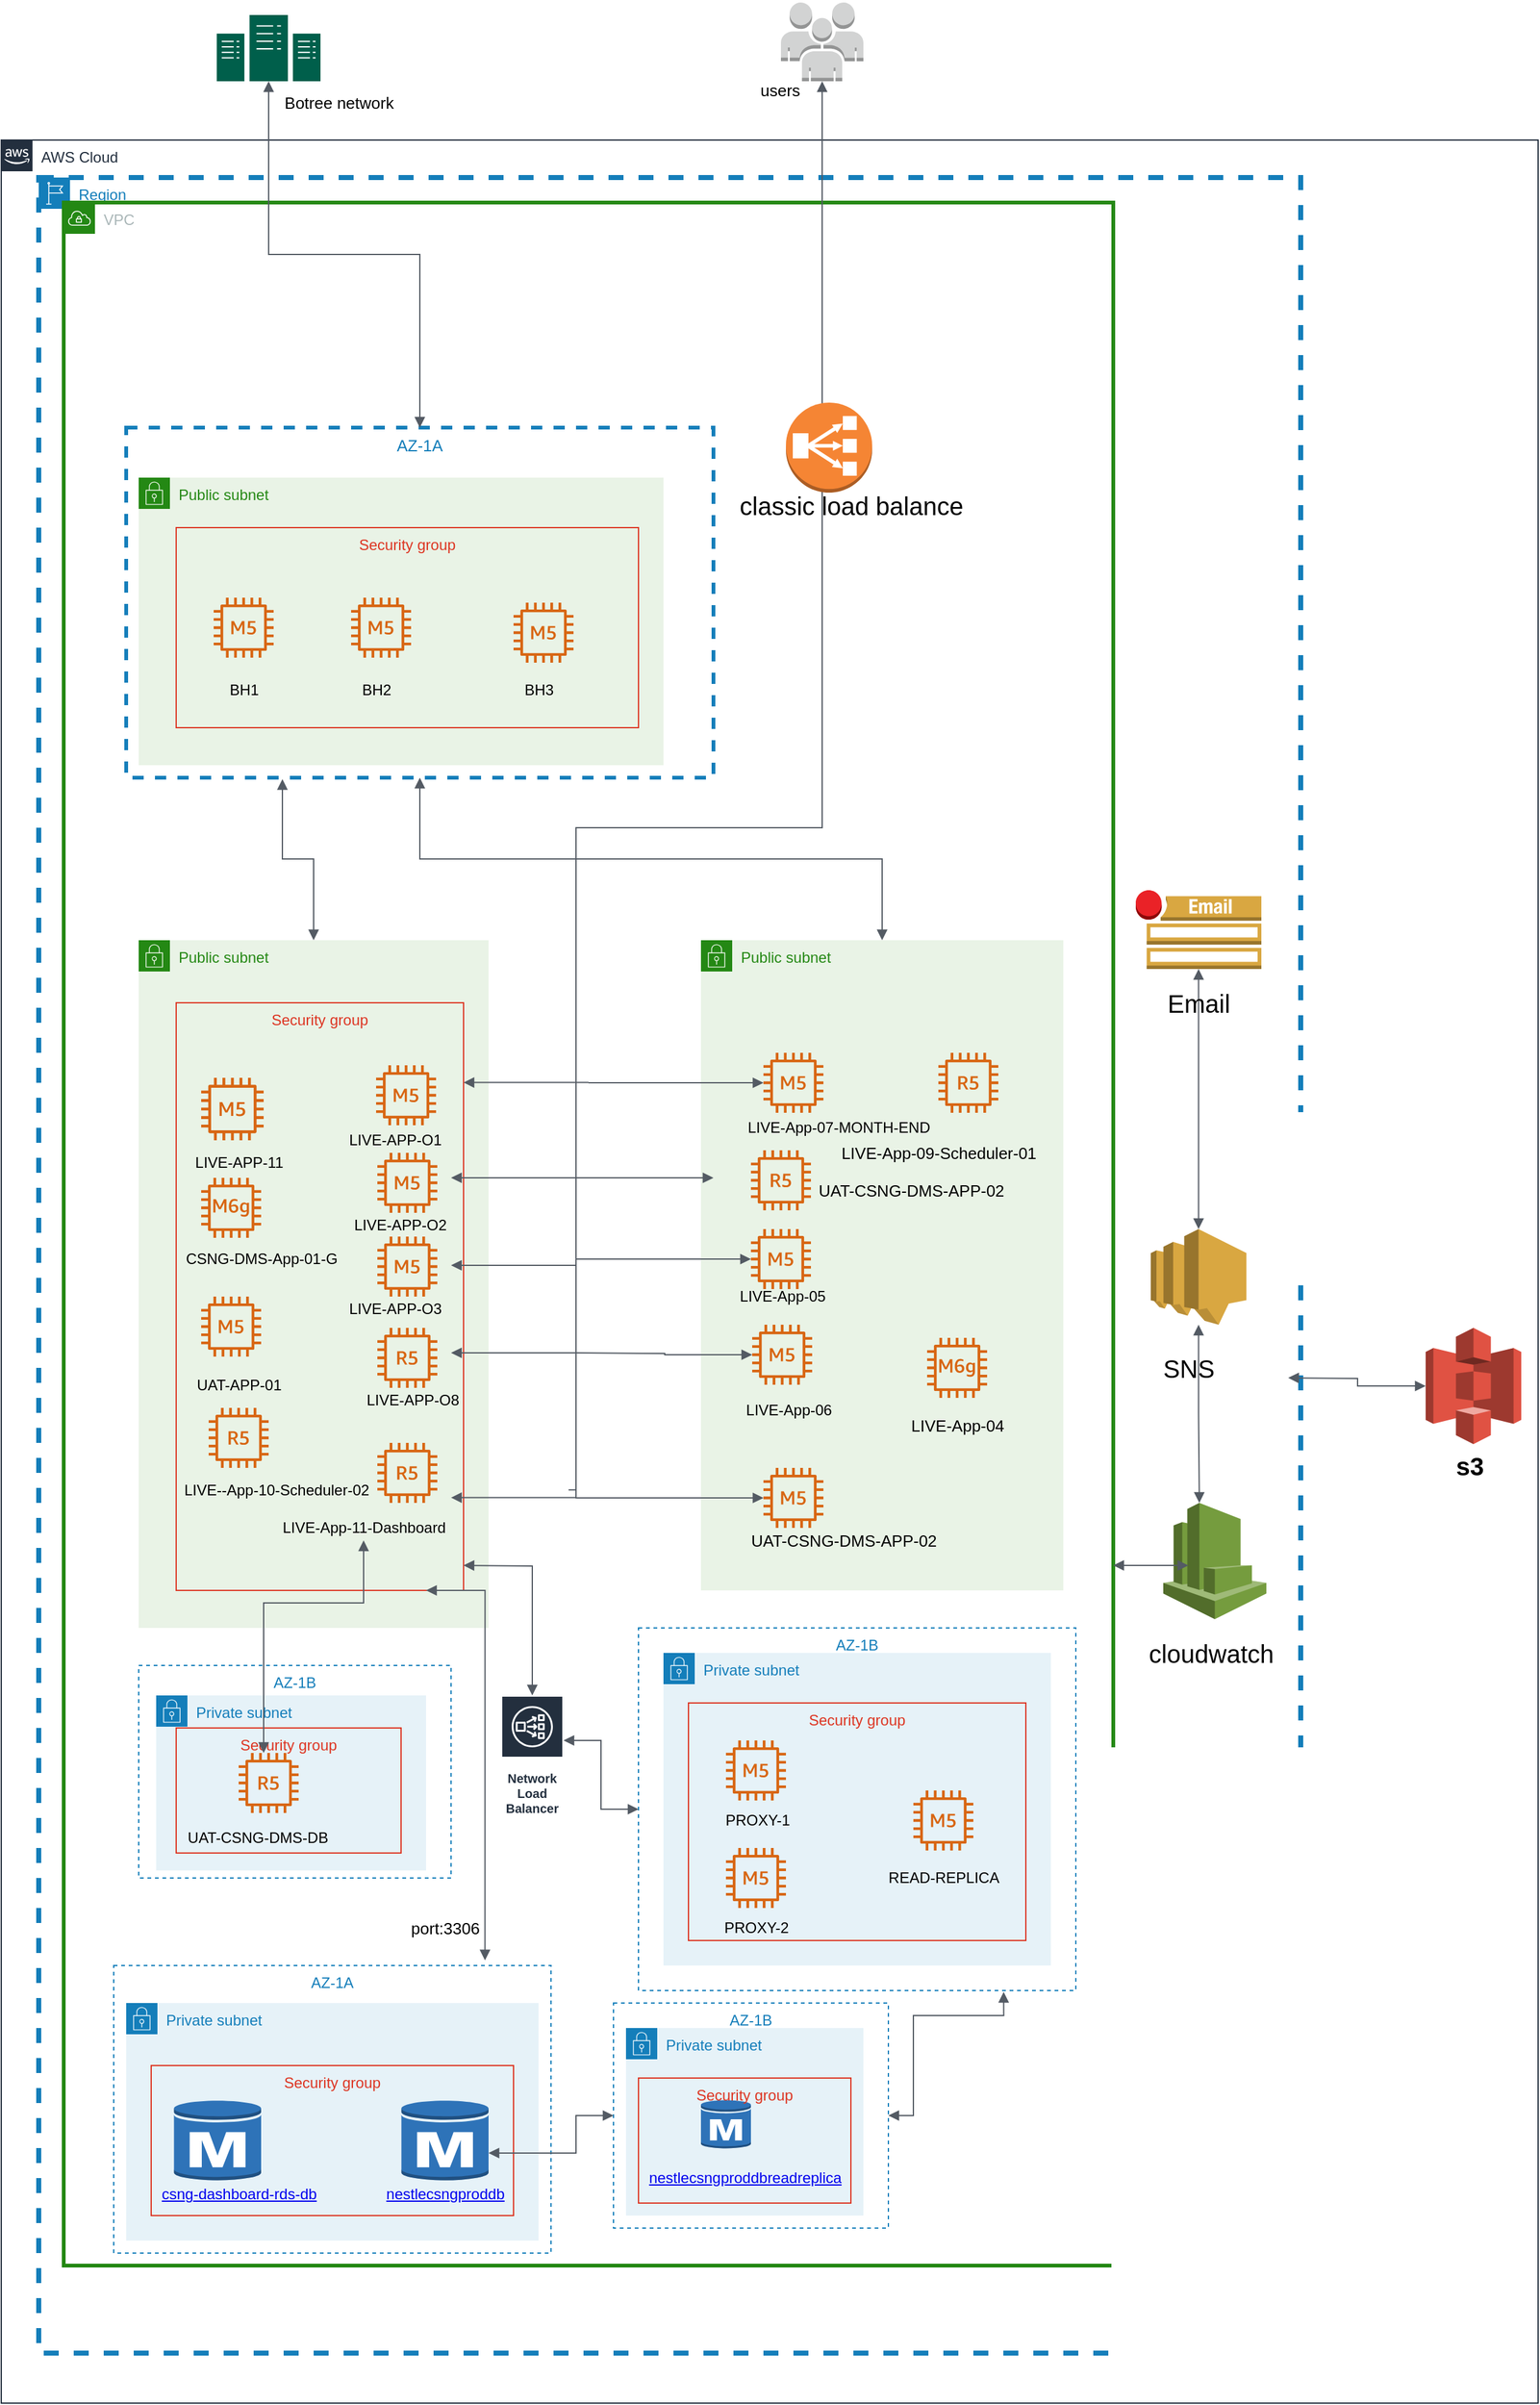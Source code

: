 <mxfile version="13.9.9" type="device"><diagram id="uND3n0JbfYk_nQdqDS2R" name="Page-1"><mxGraphModel dx="4096" dy="3468" grid="1" gridSize="10" guides="1" tooltips="1" connect="1" arrows="1" fold="1" page="1" pageScale="1" pageWidth="850" pageHeight="1100" math="0" shadow="0"><root><mxCell id="0"/><mxCell id="1" parent="0"/><mxCell id="AcytjInfTmPCzd0XIlV4-2" value="AWS Cloud" style="points=[[0,0],[0.25,0],[0.5,0],[0.75,0],[1,0],[1,0.25],[1,0.5],[1,0.75],[1,1],[0.75,1],[0.5,1],[0.25,1],[0,1],[0,0.75],[0,0.5],[0,0.25]];outlineConnect=0;gradientColor=none;html=1;whiteSpace=wrap;fontSize=12;fontStyle=0;shape=mxgraph.aws4.group;grIcon=mxgraph.aws4.group_aws_cloud_alt;strokeColor=#232F3E;fillColor=none;verticalAlign=top;align=left;spacingLeft=30;fontColor=#232F3E;dashed=0;" vertex="1" parent="1"><mxGeometry x="40" y="50" width="1230" height="1810" as="geometry"/></mxCell><mxCell id="AcytjInfTmPCzd0XIlV4-3" value="Region" style="points=[[0,0],[0.25,0],[0.5,0],[0.75,0],[1,0],[1,0.25],[1,0.5],[1,0.75],[1,1],[0.75,1],[0.5,1],[0.25,1],[0,1],[0,0.75],[0,0.5],[0,0.25]];outlineConnect=0;gradientColor=none;html=1;whiteSpace=wrap;fontSize=12;fontStyle=0;shape=mxgraph.aws4.group;grIcon=mxgraph.aws4.group_region;strokeColor=#147EBA;fillColor=none;verticalAlign=top;align=left;spacingLeft=30;fontColor=#147EBA;dashed=1;strokeWidth=4;" vertex="1" parent="1"><mxGeometry x="70" y="80" width="1010" height="1740" as="geometry"/></mxCell><mxCell id="AcytjInfTmPCzd0XIlV4-4" value="VPC" style="points=[[0,0],[0.25,0],[0.5,0],[0.75,0],[1,0],[1,0.25],[1,0.5],[1,0.75],[1,1],[0.75,1],[0.5,1],[0.25,1],[0,1],[0,0.75],[0,0.5],[0,0.25]];outlineConnect=0;gradientColor=none;html=1;whiteSpace=wrap;fontSize=12;fontStyle=0;shape=mxgraph.aws4.group;grIcon=mxgraph.aws4.group_vpc;strokeColor=#248814;fillColor=none;verticalAlign=top;align=left;spacingLeft=30;fontColor=#AAB7B8;dashed=0;strokeWidth=3;" vertex="1" parent="1"><mxGeometry x="90" y="100" width="840" height="1650" as="geometry"/></mxCell><mxCell id="AcytjInfTmPCzd0XIlV4-8" value="Public subnet" style="points=[[0,0],[0.25,0],[0.5,0],[0.75,0],[1,0],[1,0.25],[1,0.5],[1,0.75],[1,1],[0.75,1],[0.5,1],[0.25,1],[0,1],[0,0.75],[0,0.5],[0,0.25]];outlineConnect=0;gradientColor=none;html=1;whiteSpace=wrap;fontSize=12;fontStyle=0;shape=mxgraph.aws4.group;grIcon=mxgraph.aws4.group_security_group;grStroke=0;strokeColor=#248814;fillColor=#E9F3E6;verticalAlign=top;align=left;spacingLeft=30;fontColor=#248814;dashed=0;" vertex="1" parent="1"><mxGeometry x="150" y="690" width="280" height="550" as="geometry"/></mxCell><mxCell id="AcytjInfTmPCzd0XIlV4-9" value="Public subnet" style="points=[[0,0],[0.25,0],[0.5,0],[0.75,0],[1,0],[1,0.25],[1,0.5],[1,0.75],[1,1],[0.75,1],[0.5,1],[0.25,1],[0,1],[0,0.75],[0,0.5],[0,0.25]];outlineConnect=0;gradientColor=none;html=1;whiteSpace=wrap;fontSize=12;fontStyle=0;shape=mxgraph.aws4.group;grIcon=mxgraph.aws4.group_security_group;grStroke=0;strokeColor=#248814;fillColor=#E9F3E6;verticalAlign=top;align=left;spacingLeft=30;fontColor=#248814;dashed=0;" vertex="1" parent="1"><mxGeometry x="600" y="690" width="290" height="520" as="geometry"/></mxCell><mxCell id="AcytjInfTmPCzd0XIlV4-10" value="Security group" style="fillColor=none;strokeColor=#DD3522;verticalAlign=top;fontStyle=0;fontColor=#DD3522;" vertex="1" parent="1"><mxGeometry x="180" y="740" width="230" height="470" as="geometry"/></mxCell><mxCell id="AcytjInfTmPCzd0XIlV4-16" value="" style="outlineConnect=0;fontColor=#232F3E;gradientColor=none;fillColor=#D86613;strokeColor=none;dashed=0;verticalLabelPosition=bottom;verticalAlign=top;align=center;html=1;fontSize=12;fontStyle=0;aspect=fixed;pointerEvents=1;shape=mxgraph.aws4.m5_instance;" vertex="1" parent="1"><mxGeometry x="200" y="800" width="50" height="50" as="geometry"/></mxCell><mxCell id="AcytjInfTmPCzd0XIlV4-17" value="" style="outlineConnect=0;fontColor=#232F3E;gradientColor=none;fillColor=#D86613;strokeColor=none;dashed=0;verticalLabelPosition=bottom;verticalAlign=top;align=center;html=1;fontSize=12;fontStyle=0;aspect=fixed;pointerEvents=1;shape=mxgraph.aws4.m5_instance;" vertex="1" parent="1"><mxGeometry x="340" y="790" width="48" height="48" as="geometry"/></mxCell><mxCell id="AcytjInfTmPCzd0XIlV4-19" value="" style="outlineConnect=0;fontColor=#232F3E;gradientColor=none;fillColor=#D86613;strokeColor=none;dashed=0;verticalLabelPosition=bottom;verticalAlign=top;align=center;html=1;fontSize=12;fontStyle=0;aspect=fixed;pointerEvents=1;shape=mxgraph.aws4.m5_instance;" vertex="1" parent="1"><mxGeometry x="200" y="975" width="48" height="48" as="geometry"/></mxCell><mxCell id="AcytjInfTmPCzd0XIlV4-20" value="" style="outlineConnect=0;fontColor=#232F3E;gradientColor=none;fillColor=#D86613;strokeColor=none;dashed=0;verticalLabelPosition=bottom;verticalAlign=top;align=center;html=1;fontSize=12;fontStyle=0;aspect=fixed;pointerEvents=1;shape=mxgraph.aws4.m5_instance;" vertex="1" parent="1"><mxGeometry x="341" y="927" width="48" height="48" as="geometry"/></mxCell><mxCell id="AcytjInfTmPCzd0XIlV4-21" value="" style="outlineConnect=0;fontColor=#232F3E;gradientColor=none;fillColor=#D86613;strokeColor=none;dashed=0;verticalLabelPosition=bottom;verticalAlign=top;align=center;html=1;fontSize=12;fontStyle=0;aspect=fixed;pointerEvents=1;shape=mxgraph.aws4.m5_instance;" vertex="1" parent="1"><mxGeometry x="650" y="780" width="48" height="48" as="geometry"/></mxCell><mxCell id="AcytjInfTmPCzd0XIlV4-22" value="" style="outlineConnect=0;fontColor=#232F3E;gradientColor=none;fillColor=#D86613;strokeColor=none;dashed=0;verticalLabelPosition=bottom;verticalAlign=top;align=center;html=1;fontSize=12;fontStyle=0;aspect=fixed;pointerEvents=1;shape=mxgraph.aws4.m5_instance;" vertex="1" parent="1"><mxGeometry x="640" y="921" width="48" height="48" as="geometry"/></mxCell><mxCell id="AcytjInfTmPCzd0XIlV4-23" value="" style="outlineConnect=0;fontColor=#232F3E;gradientColor=none;fillColor=#D86613;strokeColor=none;dashed=0;verticalLabelPosition=bottom;verticalAlign=top;align=center;html=1;fontSize=12;fontStyle=0;aspect=fixed;pointerEvents=1;shape=mxgraph.aws4.m5_instance;" vertex="1" parent="1"><mxGeometry x="641" y="997.5" width="48" height="48" as="geometry"/></mxCell><mxCell id="AcytjInfTmPCzd0XIlV4-24" value="" style="outlineConnect=0;fontColor=#232F3E;gradientColor=none;fillColor=#D86613;strokeColor=none;dashed=0;verticalLabelPosition=bottom;verticalAlign=top;align=center;html=1;fontSize=12;fontStyle=0;aspect=fixed;pointerEvents=1;shape=mxgraph.aws4.m5_instance;" vertex="1" parent="1"><mxGeometry x="650" y="1112" width="48" height="48" as="geometry"/></mxCell><mxCell id="AcytjInfTmPCzd0XIlV4-25" value="" style="outlineConnect=0;fontColor=#232F3E;gradientColor=none;fillColor=#D86613;strokeColor=none;dashed=0;verticalLabelPosition=bottom;verticalAlign=top;align=center;html=1;fontSize=12;fontStyle=0;aspect=fixed;pointerEvents=1;shape=mxgraph.aws4.r5_instance;" vertex="1" parent="1"><mxGeometry x="341" y="1000" width="48" height="48" as="geometry"/></mxCell><mxCell id="AcytjInfTmPCzd0XIlV4-26" value="" style="outlineConnect=0;fontColor=#232F3E;gradientColor=none;fillColor=#D86613;strokeColor=none;dashed=0;verticalLabelPosition=bottom;verticalAlign=top;align=center;html=1;fontSize=12;fontStyle=0;aspect=fixed;pointerEvents=1;shape=mxgraph.aws4.r5_instance;" vertex="1" parent="1"><mxGeometry x="341" y="1092" width="48" height="48" as="geometry"/></mxCell><mxCell id="AcytjInfTmPCzd0XIlV4-27" value="" style="outlineConnect=0;fontColor=#232F3E;gradientColor=none;fillColor=#D86613;strokeColor=none;dashed=0;verticalLabelPosition=bottom;verticalAlign=top;align=center;html=1;fontSize=12;fontStyle=0;aspect=fixed;pointerEvents=1;shape=mxgraph.aws4.r5_instance;" vertex="1" parent="1"><mxGeometry x="206" y="1064" width="48" height="48" as="geometry"/></mxCell><mxCell id="AcytjInfTmPCzd0XIlV4-28" value="" style="outlineConnect=0;fontColor=#232F3E;gradientColor=none;fillColor=#D86613;strokeColor=none;dashed=0;verticalLabelPosition=bottom;verticalAlign=top;align=center;html=1;fontSize=12;fontStyle=0;aspect=fixed;pointerEvents=1;shape=mxgraph.aws4.m6g_instance;" vertex="1" parent="1"><mxGeometry x="200" y="880" width="48" height="48" as="geometry"/></mxCell><mxCell id="AcytjInfTmPCzd0XIlV4-29" value="" style="outlineConnect=0;fontColor=#232F3E;gradientColor=none;fillColor=#D86613;strokeColor=none;dashed=0;verticalLabelPosition=bottom;verticalAlign=top;align=center;html=1;fontSize=12;fontStyle=0;aspect=fixed;pointerEvents=1;shape=mxgraph.aws4.m6g_instance;" vertex="1" parent="1"><mxGeometry x="781" y="1008" width="48" height="48" as="geometry"/></mxCell><mxCell id="AcytjInfTmPCzd0XIlV4-31" value="" style="outlineConnect=0;fontColor=#232F3E;gradientColor=none;fillColor=#D86613;strokeColor=none;dashed=0;verticalLabelPosition=bottom;verticalAlign=top;align=center;html=1;fontSize=12;fontStyle=0;aspect=fixed;pointerEvents=1;shape=mxgraph.aws4.r5_instance;" vertex="1" parent="1"><mxGeometry x="790" y="780" width="48" height="48" as="geometry"/></mxCell><mxCell id="AcytjInfTmPCzd0XIlV4-32" value="" style="outlineConnect=0;fontColor=#232F3E;gradientColor=none;fillColor=#D86613;strokeColor=none;dashed=0;verticalLabelPosition=bottom;verticalAlign=top;align=center;html=1;fontSize=12;fontStyle=0;aspect=fixed;pointerEvents=1;shape=mxgraph.aws4.r5_instance;" vertex="1" parent="1"><mxGeometry x="640" y="858" width="48" height="48" as="geometry"/></mxCell><mxCell id="AcytjInfTmPCzd0XIlV4-35" value="Public subnet" style="points=[[0,0],[0.25,0],[0.5,0],[0.75,0],[1,0],[1,0.25],[1,0.5],[1,0.75],[1,1],[0.75,1],[0.5,1],[0.25,1],[0,1],[0,0.75],[0,0.5],[0,0.25]];outlineConnect=0;gradientColor=none;html=1;whiteSpace=wrap;fontSize=12;fontStyle=0;shape=mxgraph.aws4.group;grIcon=mxgraph.aws4.group_security_group;grStroke=0;strokeColor=#248814;fillColor=#E9F3E6;verticalAlign=top;align=left;spacingLeft=30;fontColor=#248814;dashed=0;" vertex="1" parent="1"><mxGeometry x="150" y="320" width="420" height="230" as="geometry"/></mxCell><mxCell id="AcytjInfTmPCzd0XIlV4-36" value="Security group" style="fillColor=none;strokeColor=#DD3522;verticalAlign=top;fontStyle=0;fontColor=#DD3522;" vertex="1" parent="1"><mxGeometry x="180" y="360" width="370" height="160" as="geometry"/></mxCell><mxCell id="AcytjInfTmPCzd0XIlV4-37" value="" style="outlineConnect=0;fontColor=#232F3E;gradientColor=none;fillColor=#D86613;strokeColor=none;dashed=0;verticalLabelPosition=bottom;verticalAlign=top;align=center;html=1;fontSize=12;fontStyle=0;aspect=fixed;pointerEvents=1;shape=mxgraph.aws4.m5_instance;" vertex="1" parent="1"><mxGeometry x="210" y="416" width="48" height="48" as="geometry"/></mxCell><mxCell id="AcytjInfTmPCzd0XIlV4-38" value="" style="outlineConnect=0;fontColor=#232F3E;gradientColor=none;fillColor=#D86613;strokeColor=none;dashed=0;verticalLabelPosition=bottom;verticalAlign=top;align=center;html=1;fontSize=12;fontStyle=0;aspect=fixed;pointerEvents=1;shape=mxgraph.aws4.m5_instance;" vertex="1" parent="1"><mxGeometry x="320" y="416" width="48" height="48" as="geometry"/></mxCell><mxCell id="AcytjInfTmPCzd0XIlV4-39" value="" style="outlineConnect=0;fontColor=#232F3E;gradientColor=none;fillColor=#D86613;strokeColor=none;dashed=0;verticalLabelPosition=bottom;verticalAlign=top;align=center;html=1;fontSize=12;fontStyle=0;aspect=fixed;pointerEvents=1;shape=mxgraph.aws4.m5_instance;" vertex="1" parent="1"><mxGeometry x="450" y="420" width="48" height="48" as="geometry"/></mxCell><mxCell id="AcytjInfTmPCzd0XIlV4-40" value="BH1" style="text;html=1;align=center;verticalAlign=middle;resizable=0;points=[];autosize=1;" vertex="1" parent="1"><mxGeometry x="214" y="480" width="40" height="20" as="geometry"/></mxCell><mxCell id="AcytjInfTmPCzd0XIlV4-41" value="BH2" style="text;html=1;align=center;verticalAlign=middle;resizable=0;points=[];autosize=1;" vertex="1" parent="1"><mxGeometry x="320" y="480" width="40" height="20" as="geometry"/></mxCell><mxCell id="AcytjInfTmPCzd0XIlV4-42" value="BH3" style="text;html=1;align=center;verticalAlign=middle;resizable=0;points=[];autosize=1;" vertex="1" parent="1"><mxGeometry x="450" y="480" width="40" height="20" as="geometry"/></mxCell><mxCell id="AcytjInfTmPCzd0XIlV4-43" value="LIVE-APP-O1" style="text;html=1;align=center;verticalAlign=middle;resizable=0;points=[];autosize=1;" vertex="1" parent="1"><mxGeometry x="310" y="840" width="90" height="20" as="geometry"/></mxCell><mxCell id="AcytjInfTmPCzd0XIlV4-44" value="LIVE-APP-O2" style="text;html=1;align=center;verticalAlign=middle;resizable=0;points=[];autosize=1;" vertex="1" parent="1"><mxGeometry x="314" y="908" width="90" height="20" as="geometry"/></mxCell><mxCell id="AcytjInfTmPCzd0XIlV4-46" value="LIVE-APP-O8" style="text;html=1;align=center;verticalAlign=middle;resizable=0;points=[];autosize=1;" vertex="1" parent="1"><mxGeometry x="324" y="1048" width="90" height="20" as="geometry"/></mxCell><mxCell id="AcytjInfTmPCzd0XIlV4-47" value="LIVE-APP-O3" style="text;html=1;align=center;verticalAlign=middle;resizable=0;points=[];autosize=1;" vertex="1" parent="1"><mxGeometry x="310" y="975" width="90" height="20" as="geometry"/></mxCell><mxCell id="AcytjInfTmPCzd0XIlV4-49" value="Private subnet" style="points=[[0,0],[0.25,0],[0.5,0],[0.75,0],[1,0],[1,0.25],[1,0.5],[1,0.75],[1,1],[0.75,1],[0.5,1],[0.25,1],[0,1],[0,0.75],[0,0.5],[0,0.25]];outlineConnect=0;gradientColor=none;html=1;whiteSpace=wrap;fontSize=12;fontStyle=0;shape=mxgraph.aws4.group;grIcon=mxgraph.aws4.group_security_group;grStroke=0;strokeColor=#147EBA;fillColor=#E6F2F8;verticalAlign=top;align=left;spacingLeft=30;fontColor=#147EBA;dashed=0;" vertex="1" parent="1"><mxGeometry x="570" y="1260" width="310" height="250" as="geometry"/></mxCell><mxCell id="AcytjInfTmPCzd0XIlV4-51" value="Security group" style="fillColor=none;strokeColor=#DD3522;verticalAlign=top;fontStyle=0;fontColor=#DD3522;" vertex="1" parent="1"><mxGeometry x="590" y="1300" width="270" height="190" as="geometry"/></mxCell><mxCell id="AcytjInfTmPCzd0XIlV4-52" value="" style="outlineConnect=0;fontColor=#232F3E;gradientColor=none;fillColor=#D86613;strokeColor=none;dashed=0;verticalLabelPosition=bottom;verticalAlign=top;align=center;html=1;fontSize=12;fontStyle=0;aspect=fixed;pointerEvents=1;shape=mxgraph.aws4.m5_instance;" vertex="1" parent="1"><mxGeometry x="620" y="1416" width="48" height="48" as="geometry"/></mxCell><mxCell id="AcytjInfTmPCzd0XIlV4-53" value="" style="outlineConnect=0;fontColor=#232F3E;gradientColor=none;fillColor=#D86613;strokeColor=none;dashed=0;verticalLabelPosition=bottom;verticalAlign=top;align=center;html=1;fontSize=12;fontStyle=0;aspect=fixed;pointerEvents=1;shape=mxgraph.aws4.m5_instance;" vertex="1" parent="1"><mxGeometry x="770" y="1370" width="48" height="48" as="geometry"/></mxCell><mxCell id="AcytjInfTmPCzd0XIlV4-54" value="" style="outlineConnect=0;fontColor=#232F3E;gradientColor=none;fillColor=#D86613;strokeColor=none;dashed=0;verticalLabelPosition=bottom;verticalAlign=top;align=center;html=1;fontSize=12;fontStyle=0;aspect=fixed;pointerEvents=1;shape=mxgraph.aws4.m5_instance;" vertex="1" parent="1"><mxGeometry x="620" y="1330" width="48" height="48" as="geometry"/></mxCell><mxCell id="AcytjInfTmPCzd0XIlV4-55" value="PROXY-1" style="text;html=1;align=center;verticalAlign=middle;resizable=0;points=[];autosize=1;" vertex="1" parent="1"><mxGeometry x="610" y="1384" width="70" height="20" as="geometry"/></mxCell><mxCell id="AcytjInfTmPCzd0XIlV4-56" value="PROXY-2" style="text;html=1;align=center;verticalAlign=middle;resizable=0;points=[];autosize=1;" vertex="1" parent="1"><mxGeometry x="609" y="1470" width="70" height="20" as="geometry"/></mxCell><mxCell id="AcytjInfTmPCzd0XIlV4-57" value="READ-REPLICA" style="text;html=1;align=center;verticalAlign=middle;resizable=0;points=[];autosize=1;" vertex="1" parent="1"><mxGeometry x="744" y="1430" width="100" height="20" as="geometry"/></mxCell><mxCell id="AcytjInfTmPCzd0XIlV4-60" value="" style="outlineConnect=0;fontColor=#232F3E;gradientColor=none;fillColor=#D86613;strokeColor=none;dashed=0;verticalLabelPosition=bottom;verticalAlign=top;align=center;html=1;fontSize=12;fontStyle=0;aspect=fixed;pointerEvents=1;shape=mxgraph.aws4.m5_instance;" vertex="1" parent="1"><mxGeometry x="341" y="860" width="48" height="48" as="geometry"/></mxCell><mxCell id="AcytjInfTmPCzd0XIlV4-61" value="LIVE-APP-11" style="text;html=1;align=center;verticalAlign=middle;resizable=0;points=[];autosize=1;" vertex="1" parent="1"><mxGeometry x="185" y="858" width="90" height="20" as="geometry"/></mxCell><mxCell id="AcytjInfTmPCzd0XIlV4-62" value="CSNG-DMS-App-01-G" style="text;html=1;align=center;verticalAlign=middle;resizable=0;points=[];autosize=1;" vertex="1" parent="1"><mxGeometry x="178.25" y="935" width="140" height="20" as="geometry"/></mxCell><mxCell id="AcytjInfTmPCzd0XIlV4-63" value="LIVE-App-11-Dashboard" style="text;html=1;align=center;verticalAlign=middle;resizable=0;points=[];autosize=1;" vertex="1" parent="1"><mxGeometry x="255" y="1150" width="150" height="20" as="geometry"/></mxCell><mxCell id="AcytjInfTmPCzd0XIlV4-64" value="LIVE--App-10-Scheduler-02" style="text;html=1;align=center;verticalAlign=middle;resizable=0;points=[];autosize=1;" vertex="1" parent="1"><mxGeometry x="180" y="1120" width="160" height="20" as="geometry"/></mxCell><mxCell id="AcytjInfTmPCzd0XIlV4-65" value="UAT-APP-01" style="text;html=1;align=center;verticalAlign=middle;resizable=0;points=[];autosize=1;" vertex="1" parent="1"><mxGeometry x="190" y="1036" width="80" height="20" as="geometry"/></mxCell><mxCell id="AcytjInfTmPCzd0XIlV4-66" value="LIVE-App-07-MONTH-END" style="text;html=1;align=center;verticalAlign=middle;resizable=0;points=[];autosize=1;" vertex="1" parent="1"><mxGeometry x="630" y="830" width="160" height="20" as="geometry"/></mxCell><mxCell id="AcytjInfTmPCzd0XIlV4-67" value="LIVE-App-05" style="text;html=1;align=center;verticalAlign=middle;resizable=0;points=[];autosize=1;" vertex="1" parent="1"><mxGeometry x="625" y="965" width="80" height="20" as="geometry"/></mxCell><mxCell id="AcytjInfTmPCzd0XIlV4-68" value="LIVE-App-06" style="text;html=1;align=center;verticalAlign=middle;resizable=0;points=[];autosize=1;" vertex="1" parent="1"><mxGeometry x="630" y="1056" width="80" height="20" as="geometry"/></mxCell><mxCell id="AcytjInfTmPCzd0XIlV4-70" value="Private subnet" style="points=[[0,0],[0.25,0],[0.5,0],[0.75,0],[1,0],[1,0.25],[1,0.5],[1,0.75],[1,1],[0.75,1],[0.5,1],[0.25,1],[0,1],[0,0.75],[0,0.5],[0,0.25]];outlineConnect=0;gradientColor=none;html=1;whiteSpace=wrap;fontSize=12;fontStyle=0;shape=mxgraph.aws4.group;grIcon=mxgraph.aws4.group_security_group;grStroke=0;strokeColor=#147EBA;fillColor=#E6F2F8;verticalAlign=top;align=left;spacingLeft=30;fontColor=#147EBA;dashed=0;" vertex="1" parent="1"><mxGeometry x="164" y="1294" width="216" height="140" as="geometry"/></mxCell><mxCell id="AcytjInfTmPCzd0XIlV4-71" value="" style="outlineConnect=0;fontColor=#232F3E;gradientColor=none;fillColor=#D86613;strokeColor=none;dashed=0;verticalLabelPosition=bottom;verticalAlign=top;align=center;html=1;fontSize=12;fontStyle=0;aspect=fixed;pointerEvents=1;shape=mxgraph.aws4.r5_instance;" vertex="1" parent="1"><mxGeometry x="230" y="1340" width="48" height="48" as="geometry"/></mxCell><mxCell id="AcytjInfTmPCzd0XIlV4-72" value="UAT-CSNG-DMS-DB" style="text;html=1;align=center;verticalAlign=middle;resizable=0;points=[];autosize=1;" vertex="1" parent="1"><mxGeometry x="180" y="1398" width="130" height="20" as="geometry"/></mxCell><mxCell id="AcytjInfTmPCzd0XIlV4-73" value="Security group" style="fillColor=none;strokeColor=#DD3522;verticalAlign=top;fontStyle=0;fontColor=#DD3522;" vertex="1" parent="1"><mxGeometry x="180" y="1320" width="180" height="100" as="geometry"/></mxCell><mxCell id="AcytjInfTmPCzd0XIlV4-74" value="Private subnet" style="points=[[0,0],[0.25,0],[0.5,0],[0.75,0],[1,0],[1,0.25],[1,0.5],[1,0.75],[1,1],[0.75,1],[0.5,1],[0.25,1],[0,1],[0,0.75],[0,0.5],[0,0.25]];outlineConnect=0;gradientColor=none;html=1;whiteSpace=wrap;fontSize=12;fontStyle=0;shape=mxgraph.aws4.group;grIcon=mxgraph.aws4.group_security_group;grStroke=0;strokeColor=#147EBA;fillColor=#E6F2F8;verticalAlign=top;align=left;spacingLeft=30;fontColor=#147EBA;dashed=0;" vertex="1" parent="1"><mxGeometry x="140" y="1540" width="330" height="190" as="geometry"/></mxCell><mxCell id="AcytjInfTmPCzd0XIlV4-75" value="Security group" style="fillColor=none;strokeColor=#DD3522;verticalAlign=top;fontStyle=0;fontColor=#DD3522;" vertex="1" parent="1"><mxGeometry x="160" y="1590" width="290" height="120" as="geometry"/></mxCell><mxCell id="AcytjInfTmPCzd0XIlV4-76" value="" style="outlineConnect=0;dashed=0;verticalLabelPosition=bottom;verticalAlign=top;align=center;html=1;shape=mxgraph.aws3.rds_db_instance;fillColor=#2E73B8;gradientColor=none;" vertex="1" parent="1"><mxGeometry x="178.25" y="1617" width="69.75" height="66" as="geometry"/></mxCell><mxCell id="AcytjInfTmPCzd0XIlV4-78" value="" style="outlineConnect=0;dashed=0;verticalLabelPosition=bottom;verticalAlign=top;align=center;html=1;shape=mxgraph.aws3.rds_db_instance;fillColor=#2E73B8;gradientColor=none;" vertex="1" parent="1"><mxGeometry x="360.25" y="1617" width="69.75" height="66" as="geometry"/></mxCell><mxCell id="AcytjInfTmPCzd0XIlV4-79" value="&lt;a class=&quot;awsui-util-ml-m&quot; id=&quot;db-list-page-db-identifier-col&quot; href=&quot;https://ap-south-1.console.aws.amazon.com/rds/home?region=ap-south-1#database:id=csng-dashboard-rds-db;is-cluster=false&quot;&gt;csng-dashboard-rds-db&lt;/a&gt;" style="text;html=1;align=center;verticalAlign=middle;resizable=0;points=[];autosize=1;" vertex="1" parent="1"><mxGeometry x="160" y="1683" width="140" height="20" as="geometry"/></mxCell><mxCell id="AcytjInfTmPCzd0XIlV4-80" value="&lt;a class=&quot;awsui-util-ml-m&quot; id=&quot;db-list-page-db-identifier-col&quot; href=&quot;https://ap-south-1.console.aws.amazon.com/rds/home?region=ap-south-1#database:id=nestlecsngproddb;is-cluster=false&quot;&gt;nestlecsngproddb&lt;/a&gt;" style="text;html=1;align=center;verticalAlign=middle;resizable=0;points=[];autosize=1;" vertex="1" parent="1"><mxGeometry x="340" y="1683" width="110" height="20" as="geometry"/></mxCell><mxCell id="AcytjInfTmPCzd0XIlV4-82" value="Private subnet" style="points=[[0,0],[0.25,0],[0.5,0],[0.75,0],[1,0],[1,0.25],[1,0.5],[1,0.75],[1,1],[0.75,1],[0.5,1],[0.25,1],[0,1],[0,0.75],[0,0.5],[0,0.25]];outlineConnect=0;gradientColor=none;html=1;whiteSpace=wrap;fontSize=12;fontStyle=0;shape=mxgraph.aws4.group;grIcon=mxgraph.aws4.group_security_group;grStroke=0;strokeColor=#147EBA;fillColor=#E6F2F8;verticalAlign=top;align=left;spacingLeft=30;fontColor=#147EBA;dashed=0;" vertex="1" parent="1"><mxGeometry x="540" y="1560" width="190" height="150" as="geometry"/></mxCell><mxCell id="AcytjInfTmPCzd0XIlV4-84" value="" style="outlineConnect=0;dashed=0;verticalLabelPosition=bottom;verticalAlign=top;align=center;html=1;shape=mxgraph.aws3.rds_db_instance;fillColor=#2E73B8;gradientColor=none;" vertex="1" parent="1"><mxGeometry x="600" y="1617" width="40" height="40" as="geometry"/></mxCell><mxCell id="AcytjInfTmPCzd0XIlV4-85" value="&lt;a class=&quot;awsui-util-ml-m&quot; id=&quot;db-list-page-db-identifier-col&quot; href=&quot;https://ap-south-1.console.aws.amazon.com/rds/home?region=ap-south-1#database:id=nestlecsngproddbreadreplica;is-cluster=false&quot;&gt;nestlecsngproddbreadreplica&lt;/a&gt;" style="text;html=1;align=center;verticalAlign=middle;resizable=0;points=[];autosize=1;" vertex="1" parent="1"><mxGeometry x="550" y="1670" width="170" height="20" as="geometry"/></mxCell><mxCell id="AcytjInfTmPCzd0XIlV4-87" value="AZ-1A" style="fillColor=none;strokeColor=#147EBA;dashed=1;verticalAlign=top;fontStyle=0;fontColor=#147EBA;strokeWidth=3;fontSize=13;" vertex="1" parent="1"><mxGeometry x="140" y="280" width="470" height="280" as="geometry"/></mxCell><mxCell id="AcytjInfTmPCzd0XIlV4-91" value="Security group" style="fillColor=none;strokeColor=#DD3522;verticalAlign=top;fontStyle=0;fontColor=#DD3522;" vertex="1" parent="1"><mxGeometry x="550" y="1600" width="170" height="100" as="geometry"/></mxCell><mxCell id="AcytjInfTmPCzd0XIlV4-93" value="AZ-1B" style="fillColor=none;strokeColor=#147EBA;dashed=1;verticalAlign=top;fontStyle=0;fontColor=#147EBA;" vertex="1" parent="1"><mxGeometry x="150" y="1270" width="250" height="170" as="geometry"/></mxCell><mxCell id="AcytjInfTmPCzd0XIlV4-94" value="AZ-1B" style="fillColor=none;strokeColor=#147EBA;dashed=1;verticalAlign=top;fontStyle=0;fontColor=#147EBA;" vertex="1" parent="1"><mxGeometry x="550" y="1240" width="350" height="290" as="geometry"/></mxCell><mxCell id="AcytjInfTmPCzd0XIlV4-95" value="AZ-1A" style="fillColor=none;strokeColor=#147EBA;dashed=1;verticalAlign=top;fontStyle=0;fontColor=#147EBA;" vertex="1" parent="1"><mxGeometry x="130" y="1510" width="350" height="230" as="geometry"/></mxCell><mxCell id="AcytjInfTmPCzd0XIlV4-96" value="AZ-1B" style="fillColor=none;strokeColor=#147EBA;dashed=1;verticalAlign=top;fontStyle=0;fontColor=#147EBA;" vertex="1" parent="1"><mxGeometry x="530" y="1540" width="220" height="180" as="geometry"/></mxCell><mxCell id="AcytjInfTmPCzd0XIlV4-97" value="LIVE-App-09-Scheduler-01" style="text;html=1;align=center;verticalAlign=middle;resizable=0;points=[];autosize=1;fontSize=13;" vertex="1" parent="1"><mxGeometry x="705" y="850" width="170" height="20" as="geometry"/></mxCell><mxCell id="AcytjInfTmPCzd0XIlV4-98" value="UAT-CSNG-DMS-APP-02" style="text;html=1;align=center;verticalAlign=middle;resizable=0;points=[];autosize=1;fontSize=13;" vertex="1" parent="1"><mxGeometry x="688" y="880" width="160" height="20" as="geometry"/></mxCell><mxCell id="AcytjInfTmPCzd0XIlV4-99" value="LIVE-App-04" style="text;html=1;align=center;verticalAlign=middle;resizable=0;points=[];autosize=1;fontSize=13;" vertex="1" parent="1"><mxGeometry x="760" y="1068" width="90" height="20" as="geometry"/></mxCell><mxCell id="AcytjInfTmPCzd0XIlV4-100" value="" style="pointerEvents=1;shadow=0;dashed=0;html=1;strokeColor=none;fillColor=#005F4B;labelPosition=center;verticalLabelPosition=bottom;verticalAlign=top;align=center;outlineConnect=0;shape=mxgraph.veeam2.datacenter;fontSize=13;" vertex="1" parent="1"><mxGeometry x="212.5" y="-50" width="83" height="53" as="geometry"/></mxCell><mxCell id="AcytjInfTmPCzd0XIlV4-101" value="" style="outlineConnect=0;dashed=0;verticalLabelPosition=bottom;verticalAlign=top;align=center;html=1;shape=mxgraph.aws3.users;fillColor=#D2D3D3;gradientColor=none;strokeWidth=3;fontSize=13;" vertex="1" parent="1"><mxGeometry x="664" y="-60" width="66" height="63" as="geometry"/></mxCell><mxCell id="AcytjInfTmPCzd0XIlV4-102" value="" style="outlineConnect=0;dashed=0;verticalLabelPosition=bottom;verticalAlign=top;align=center;html=1;shape=mxgraph.aws3.s3;fillColor=#E05243;gradientColor=none;strokeWidth=3;fontSize=13;" vertex="1" parent="1"><mxGeometry x="1180" y="1000" width="76.5" height="93" as="geometry"/></mxCell><mxCell id="AcytjInfTmPCzd0XIlV4-103" value="" style="outlineConnect=0;dashed=0;verticalLabelPosition=bottom;verticalAlign=top;align=center;html=1;shape=mxgraph.aws3.cloudwatch;fillColor=#759C3E;gradientColor=none;strokeWidth=3;fontSize=13;" vertex="1" parent="1"><mxGeometry x="970" y="1140" width="82.5" height="93" as="geometry"/></mxCell><mxCell id="AcytjInfTmPCzd0XIlV4-104" value="" style="outlineConnect=0;dashed=0;verticalLabelPosition=bottom;verticalAlign=top;align=center;html=1;shape=mxgraph.aws3.sns;fillColor=#D9A741;gradientColor=none;strokeWidth=3;fontSize=13;" vertex="1" parent="1"><mxGeometry x="960" y="921" width="76.5" height="76.5" as="geometry"/></mxCell><mxCell id="AcytjInfTmPCzd0XIlV4-105" value="" style="outlineConnect=0;dashed=0;verticalLabelPosition=bottom;verticalAlign=top;align=center;html=1;shape=mxgraph.aws3.email_notification;fillColor=#D9A741;gradientColor=none;strokeWidth=3;fontSize=13;" vertex="1" parent="1"><mxGeometry x="948" y="650" width="100.5" height="63" as="geometry"/></mxCell><mxCell id="AcytjInfTmPCzd0XIlV4-106" value="" style="edgeStyle=orthogonalEdgeStyle;html=1;endArrow=block;elbow=vertical;startArrow=block;startFill=1;endFill=1;strokeColor=#545B64;rounded=0;fontSize=13;exitX=0.5;exitY=1;exitDx=0;exitDy=0;exitPerimeter=0;entryX=0.5;entryY=0;entryDx=0;entryDy=0;entryPerimeter=0;" edge="1" parent="1" source="AcytjInfTmPCzd0XIlV4-105" target="AcytjInfTmPCzd0XIlV4-104"><mxGeometry width="100" relative="1" as="geometry"><mxPoint x="950" y="830" as="sourcePoint"/><mxPoint x="1050" y="830" as="targetPoint"/></mxGeometry></mxCell><mxCell id="AcytjInfTmPCzd0XIlV4-107" value="" style="edgeStyle=orthogonalEdgeStyle;html=1;endArrow=block;elbow=vertical;startArrow=block;startFill=1;endFill=1;strokeColor=#545B64;rounded=0;fontSize=13;entryX=0.35;entryY=0;entryDx=0;entryDy=0;entryPerimeter=0;" edge="1" parent="1" source="AcytjInfTmPCzd0XIlV4-104" target="AcytjInfTmPCzd0XIlV4-103"><mxGeometry width="100" relative="1" as="geometry"><mxPoint x="940" y="1060" as="sourcePoint"/><mxPoint x="1040" y="1060" as="targetPoint"/></mxGeometry></mxCell><mxCell id="AcytjInfTmPCzd0XIlV4-108" value="" style="edgeStyle=orthogonalEdgeStyle;html=1;endArrow=block;elbow=vertical;startArrow=block;startFill=1;endFill=1;strokeColor=#545B64;rounded=0;fontSize=13;" edge="1" parent="1"><mxGeometry width="100" relative="1" as="geometry"><mxPoint x="930" y="1190" as="sourcePoint"/><mxPoint x="990" y="1190" as="targetPoint"/></mxGeometry></mxCell><mxCell id="AcytjInfTmPCzd0XIlV4-109" value="" style="edgeStyle=orthogonalEdgeStyle;html=1;endArrow=block;elbow=vertical;startArrow=block;startFill=1;endFill=1;strokeColor=#545B64;rounded=0;fontSize=13;" edge="1" parent="1" target="AcytjInfTmPCzd0XIlV4-102"><mxGeometry width="100" relative="1" as="geometry"><mxPoint x="1070" y="1040" as="sourcePoint"/><mxPoint x="1150" y="1040" as="targetPoint"/></mxGeometry></mxCell><mxCell id="AcytjInfTmPCzd0XIlV4-110" value="UAT-CSNG-DMS-APP-02" style="text;html=1;align=center;verticalAlign=middle;resizable=0;points=[];autosize=1;fontSize=13;" vertex="1" parent="1"><mxGeometry x="634" y="1160" width="160" height="20" as="geometry"/></mxCell><mxCell id="AcytjInfTmPCzd0XIlV4-116" value="" style="edgeStyle=orthogonalEdgeStyle;html=1;endArrow=none;elbow=vertical;startArrow=block;startFill=1;strokeColor=#545B64;rounded=0;fontSize=13;entryX=0.481;entryY=0.624;entryDx=0;entryDy=0;entryPerimeter=0;" edge="1" parent="1" source="AcytjInfTmPCzd0XIlV4-101" target="AcytjInfTmPCzd0XIlV4-4"><mxGeometry width="100" relative="1" as="geometry"><mxPoint x="710" y="10" as="sourcePoint"/><mxPoint x="760" y="440" as="targetPoint"/><Array as="points"><mxPoint x="697" y="600"/><mxPoint x="500" y="600"/></Array></mxGeometry></mxCell><mxCell id="AcytjInfTmPCzd0XIlV4-118" value="" style="edgeStyle=orthogonalEdgeStyle;html=1;endArrow=none;elbow=vertical;startArrow=block;startFill=1;strokeColor=#545B64;rounded=0;fontSize=13;" edge="1" parent="1"><mxGeometry width="100" relative="1" as="geometry"><mxPoint x="400" y="1135.8" as="sourcePoint"/><mxPoint x="500" y="1135.8" as="targetPoint"/></mxGeometry></mxCell><mxCell id="AcytjInfTmPCzd0XIlV4-120" value="" style="edgeStyle=orthogonalEdgeStyle;html=1;endArrow=block;elbow=vertical;startArrow=none;endFill=1;strokeColor=#545B64;rounded=0;fontSize=13;" edge="1" parent="1" target="AcytjInfTmPCzd0XIlV4-24"><mxGeometry width="100" relative="1" as="geometry"><mxPoint x="500" y="1130" as="sourcePoint"/><mxPoint x="600" y="1130" as="targetPoint"/><Array as="points"><mxPoint x="500" y="1136"/></Array></mxGeometry></mxCell><mxCell id="AcytjInfTmPCzd0XIlV4-121" value="" style="edgeStyle=orthogonalEdgeStyle;html=1;endArrow=none;elbow=vertical;startArrow=block;startFill=1;strokeColor=#545B64;rounded=0;fontSize=13;" edge="1" parent="1"><mxGeometry width="100" relative="1" as="geometry"><mxPoint x="400" y="1020" as="sourcePoint"/><mxPoint x="500" y="1020" as="targetPoint"/></mxGeometry></mxCell><mxCell id="AcytjInfTmPCzd0XIlV4-122" value="" style="edgeStyle=orthogonalEdgeStyle;html=1;endArrow=block;elbow=vertical;startArrow=none;endFill=1;strokeColor=#545B64;rounded=0;fontSize=13;" edge="1" parent="1" target="AcytjInfTmPCzd0XIlV4-23"><mxGeometry width="100" relative="1" as="geometry"><mxPoint x="500" y="1020" as="sourcePoint"/><mxPoint x="600" y="1020" as="targetPoint"/></mxGeometry></mxCell><mxCell id="AcytjInfTmPCzd0XIlV4-124" value="" style="edgeStyle=orthogonalEdgeStyle;html=1;endArrow=none;elbow=vertical;startArrow=block;startFill=1;strokeColor=#545B64;rounded=0;fontSize=13;" edge="1" parent="1"><mxGeometry width="100" relative="1" as="geometry"><mxPoint x="400" y="950" as="sourcePoint"/><mxPoint x="500" y="950" as="targetPoint"/></mxGeometry></mxCell><mxCell id="AcytjInfTmPCzd0XIlV4-125" value="" style="edgeStyle=orthogonalEdgeStyle;html=1;endArrow=block;elbow=vertical;startArrow=none;endFill=1;strokeColor=#545B64;rounded=0;fontSize=13;" edge="1" parent="1" target="AcytjInfTmPCzd0XIlV4-22"><mxGeometry width="100" relative="1" as="geometry"><mxPoint x="500" y="950" as="sourcePoint"/><mxPoint x="600" y="950" as="targetPoint"/><Array as="points"><mxPoint x="500" y="945"/></Array></mxGeometry></mxCell><mxCell id="AcytjInfTmPCzd0XIlV4-126" value="" style="edgeStyle=orthogonalEdgeStyle;html=1;endArrow=none;elbow=vertical;startArrow=block;startFill=1;strokeColor=#545B64;rounded=0;fontSize=13;" edge="1" parent="1"><mxGeometry width="100" relative="1" as="geometry"><mxPoint x="400" y="880" as="sourcePoint"/><mxPoint x="500" y="880" as="targetPoint"/></mxGeometry></mxCell><mxCell id="AcytjInfTmPCzd0XIlV4-127" value="" style="edgeStyle=orthogonalEdgeStyle;html=1;endArrow=block;elbow=vertical;startArrow=none;endFill=1;strokeColor=#545B64;rounded=0;fontSize=13;" edge="1" parent="1"><mxGeometry width="100" relative="1" as="geometry"><mxPoint x="500" y="880" as="sourcePoint"/><mxPoint x="610" y="880" as="targetPoint"/></mxGeometry></mxCell><mxCell id="AcytjInfTmPCzd0XIlV4-128" value="" style="edgeStyle=orthogonalEdgeStyle;html=1;endArrow=none;elbow=vertical;startArrow=block;startFill=1;strokeColor=#545B64;rounded=0;fontSize=13;" edge="1" parent="1"><mxGeometry width="100" relative="1" as="geometry"><mxPoint x="410" y="803.8" as="sourcePoint"/><mxPoint x="510" y="803.8" as="targetPoint"/></mxGeometry></mxCell><mxCell id="AcytjInfTmPCzd0XIlV4-129" value="" style="edgeStyle=orthogonalEdgeStyle;html=1;endArrow=block;elbow=vertical;startArrow=none;endFill=1;strokeColor=#545B64;rounded=0;fontSize=13;" edge="1" parent="1" target="AcytjInfTmPCzd0XIlV4-21"><mxGeometry width="100" relative="1" as="geometry"><mxPoint x="520" y="804" as="sourcePoint"/><mxPoint x="610" y="810" as="targetPoint"/><Array as="points"><mxPoint x="510" y="804"/></Array></mxGeometry></mxCell><mxCell id="AcytjInfTmPCzd0XIlV4-130" value="" style="outlineConnect=0;dashed=0;verticalLabelPosition=bottom;verticalAlign=top;align=center;html=1;shape=mxgraph.aws3.classic_load_balancer;fillColor=#F58534;gradientColor=none;strokeWidth=3;fontSize=13;" vertex="1" parent="1"><mxGeometry x="668" y="260" width="69" height="72" as="geometry"/></mxCell><mxCell id="AcytjInfTmPCzd0XIlV4-132" value="Network Load Balancer" style="outlineConnect=0;fontColor=#232F3E;gradientColor=none;strokeColor=#ffffff;fillColor=#232F3E;dashed=0;verticalLabelPosition=middle;verticalAlign=bottom;align=center;html=1;whiteSpace=wrap;fontSize=10;fontStyle=1;spacing=3;shape=mxgraph.aws4.productIcon;prIcon=mxgraph.aws4.network_load_balancer;" vertex="1" parent="1"><mxGeometry x="440" y="1294" width="50" height="100" as="geometry"/></mxCell><mxCell id="AcytjInfTmPCzd0XIlV4-133" value="" style="edgeStyle=orthogonalEdgeStyle;html=1;endArrow=block;elbow=vertical;startArrow=block;startFill=1;endFill=1;strokeColor=#545B64;rounded=0;fontSize=13;exitX=0.266;exitY=1.004;exitDx=0;exitDy=0;exitPerimeter=0;" edge="1" parent="1" source="AcytjInfTmPCzd0XIlV4-87" target="AcytjInfTmPCzd0XIlV4-8"><mxGeometry width="100" relative="1" as="geometry"><mxPoint x="240" y="600" as="sourcePoint"/><mxPoint x="340" y="600" as="targetPoint"/></mxGeometry></mxCell><mxCell id="AcytjInfTmPCzd0XIlV4-134" value="" style="edgeStyle=orthogonalEdgeStyle;html=1;endArrow=block;elbow=vertical;startArrow=block;startFill=1;endFill=1;strokeColor=#545B64;rounded=0;fontSize=13;exitX=0.5;exitY=1;exitDx=0;exitDy=0;" edge="1" parent="1" source="AcytjInfTmPCzd0XIlV4-87" target="AcytjInfTmPCzd0XIlV4-9"><mxGeometry width="100" relative="1" as="geometry"><mxPoint x="370" y="610" as="sourcePoint"/><mxPoint x="470" y="610" as="targetPoint"/></mxGeometry></mxCell><mxCell id="AcytjInfTmPCzd0XIlV4-135" value="" style="edgeStyle=orthogonalEdgeStyle;html=1;endArrow=block;elbow=vertical;startArrow=block;startFill=1;endFill=1;strokeColor=#545B64;rounded=0;fontSize=13;" edge="1" parent="1" target="AcytjInfTmPCzd0XIlV4-96"><mxGeometry width="100" relative="1" as="geometry"><mxPoint x="430" y="1660" as="sourcePoint"/><mxPoint x="530" y="1660" as="targetPoint"/><Array as="points"><mxPoint x="500" y="1660"/><mxPoint x="500" y="1630"/></Array></mxGeometry></mxCell><mxCell id="AcytjInfTmPCzd0XIlV4-136" value="" style="edgeStyle=orthogonalEdgeStyle;html=1;endArrow=block;elbow=vertical;startArrow=block;startFill=1;endFill=1;strokeColor=#545B64;rounded=0;fontSize=13;entryX=0.4;entryY=0.412;entryDx=0;entryDy=0;entryPerimeter=0;" edge="1" parent="1" source="AcytjInfTmPCzd0XIlV4-63" target="AcytjInfTmPCzd0XIlV4-93"><mxGeometry width="100" relative="1" as="geometry"><mxPoint x="200" y="1260" as="sourcePoint"/><mxPoint x="300" y="1260" as="targetPoint"/></mxGeometry></mxCell><mxCell id="AcytjInfTmPCzd0XIlV4-137" value="" style="edgeStyle=orthogonalEdgeStyle;html=1;endArrow=block;elbow=vertical;startArrow=block;startFill=1;endFill=1;strokeColor=#545B64;rounded=0;fontSize=13;" edge="1" parent="1" source="AcytjInfTmPCzd0XIlV4-100" target="AcytjInfTmPCzd0XIlV4-87"><mxGeometry width="100" relative="1" as="geometry"><mxPoint x="210" y="190" as="sourcePoint"/><mxPoint x="310" y="190" as="targetPoint"/></mxGeometry></mxCell><mxCell id="AcytjInfTmPCzd0XIlV4-138" value="" style="edgeStyle=orthogonalEdgeStyle;html=1;endArrow=block;elbow=vertical;startArrow=block;startFill=1;endFill=1;strokeColor=#545B64;rounded=0;fontSize=13;" edge="1" parent="1" source="AcytjInfTmPCzd0XIlV4-132" target="AcytjInfTmPCzd0XIlV4-94"><mxGeometry width="100" relative="1" as="geometry"><mxPoint x="430" y="1260" as="sourcePoint"/><mxPoint x="530" y="1260" as="targetPoint"/><Array as="points"><mxPoint x="520" y="1330"/><mxPoint x="520" y="1385"/></Array></mxGeometry></mxCell><mxCell id="AcytjInfTmPCzd0XIlV4-139" value="" style="edgeStyle=orthogonalEdgeStyle;html=1;endArrow=block;elbow=vertical;startArrow=block;startFill=1;endFill=1;strokeColor=#545B64;rounded=0;fontSize=13;" edge="1" parent="1" target="AcytjInfTmPCzd0XIlV4-132"><mxGeometry width="100" relative="1" as="geometry"><mxPoint x="410" y="1190" as="sourcePoint"/><mxPoint x="510" y="1190" as="targetPoint"/></mxGeometry></mxCell><mxCell id="AcytjInfTmPCzd0XIlV4-141" value="" style="edgeStyle=orthogonalEdgeStyle;html=1;endArrow=block;elbow=vertical;startArrow=block;startFill=1;endFill=1;strokeColor=#545B64;rounded=0;fontSize=13;entryX=0.849;entryY=-0.018;entryDx=0;entryDy=0;entryPerimeter=0;" edge="1" parent="1" target="AcytjInfTmPCzd0XIlV4-95"><mxGeometry width="100" relative="1" as="geometry"><mxPoint x="380" y="1210" as="sourcePoint"/><mxPoint x="480" y="1210" as="targetPoint"/><Array as="points"><mxPoint x="427" y="1210"/></Array></mxGeometry></mxCell><mxCell id="AcytjInfTmPCzd0XIlV4-143" value="" style="edgeStyle=orthogonalEdgeStyle;html=1;endArrow=block;elbow=vertical;startArrow=block;startFill=1;endFill=1;strokeColor=#545B64;rounded=0;fontSize=13;entryX=0.835;entryY=1.004;entryDx=0;entryDy=0;entryPerimeter=0;" edge="1" parent="1" source="AcytjInfTmPCzd0XIlV4-96" target="AcytjInfTmPCzd0XIlV4-94"><mxGeometry width="100" relative="1" as="geometry"><mxPoint x="760" y="1620" as="sourcePoint"/><mxPoint x="860" y="1620" as="targetPoint"/><Array as="points"><mxPoint x="770" y="1630"/><mxPoint x="770" y="1550"/><mxPoint x="842" y="1550"/></Array></mxGeometry></mxCell><mxCell id="AcytjInfTmPCzd0XIlV4-146" value="port:3306" style="text;html=1;align=center;verticalAlign=middle;resizable=0;points=[];autosize=1;fontSize=13;" vertex="1" parent="1"><mxGeometry x="360.25" y="1470" width="70" height="20" as="geometry"/></mxCell><mxCell id="AcytjInfTmPCzd0XIlV4-148" value="Botree network" style="text;html=1;align=center;verticalAlign=middle;resizable=0;points=[];autosize=1;fontSize=13;" vertex="1" parent="1"><mxGeometry x="260.25" y="10" width="100" height="20" as="geometry"/></mxCell><mxCell id="AcytjInfTmPCzd0XIlV4-149" value="users" style="text;html=1;align=center;verticalAlign=middle;resizable=0;points=[];autosize=1;fontSize=13;" vertex="1" parent="1"><mxGeometry x="638" width="50" height="20" as="geometry"/></mxCell><mxCell id="AcytjInfTmPCzd0XIlV4-150" value="&lt;b&gt;&lt;font style=&quot;font-size: 20px&quot;&gt;s3&lt;/font&gt;&lt;/b&gt;" style="text;html=1;align=center;verticalAlign=middle;resizable=0;points=[];autosize=1;fontSize=13;" vertex="1" parent="1"><mxGeometry x="1195" y="1100" width="40" height="20" as="geometry"/></mxCell><mxCell id="AcytjInfTmPCzd0XIlV4-151" value="&lt;font style=&quot;font-size: 20px&quot;&gt;cloudwatch&lt;/font&gt;" style="text;html=1;align=center;verticalAlign=middle;resizable=0;points=[];autosize=1;fontSize=13;" vertex="1" parent="1"><mxGeometry x="948" y="1250" width="120" height="20" as="geometry"/></mxCell><mxCell id="AcytjInfTmPCzd0XIlV4-152" value="&lt;span style=&quot;font-size: 20px&quot;&gt;SNS&lt;/span&gt;" style="text;html=1;align=center;verticalAlign=middle;resizable=0;points=[];autosize=1;fontSize=13;" vertex="1" parent="1"><mxGeometry x="960" y="1022" width="60" height="20" as="geometry"/></mxCell><mxCell id="AcytjInfTmPCzd0XIlV4-155" value="&lt;span style=&quot;font-size: 20px&quot;&gt;Email&lt;/span&gt;" style="text;html=1;align=center;verticalAlign=middle;resizable=0;points=[];autosize=1;fontSize=13;" vertex="1" parent="1"><mxGeometry x="963.25" y="730" width="70" height="20" as="geometry"/></mxCell><mxCell id="AcytjInfTmPCzd0XIlV4-157" value="&lt;span style=&quot;font-size: 20px&quot;&gt;classic load balance&lt;/span&gt;" style="text;html=1;align=center;verticalAlign=middle;resizable=0;points=[];autosize=1;fontSize=13;" vertex="1" parent="1"><mxGeometry x="625" y="332" width="190" height="20" as="geometry"/></mxCell></root></mxGraphModel></diagram></mxfile>